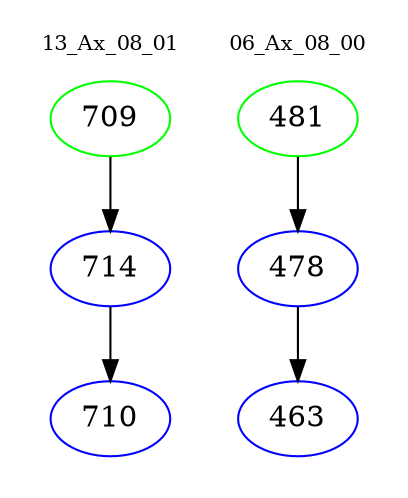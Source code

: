 digraph{
subgraph cluster_0 {
color = white
label = "13_Ax_08_01";
fontsize=10;
T0_709 [label="709", color="green"]
T0_709 -> T0_714 [color="black"]
T0_714 [label="714", color="blue"]
T0_714 -> T0_710 [color="black"]
T0_710 [label="710", color="blue"]
}
subgraph cluster_1 {
color = white
label = "06_Ax_08_00";
fontsize=10;
T1_481 [label="481", color="green"]
T1_481 -> T1_478 [color="black"]
T1_478 [label="478", color="blue"]
T1_478 -> T1_463 [color="black"]
T1_463 [label="463", color="blue"]
}
}
